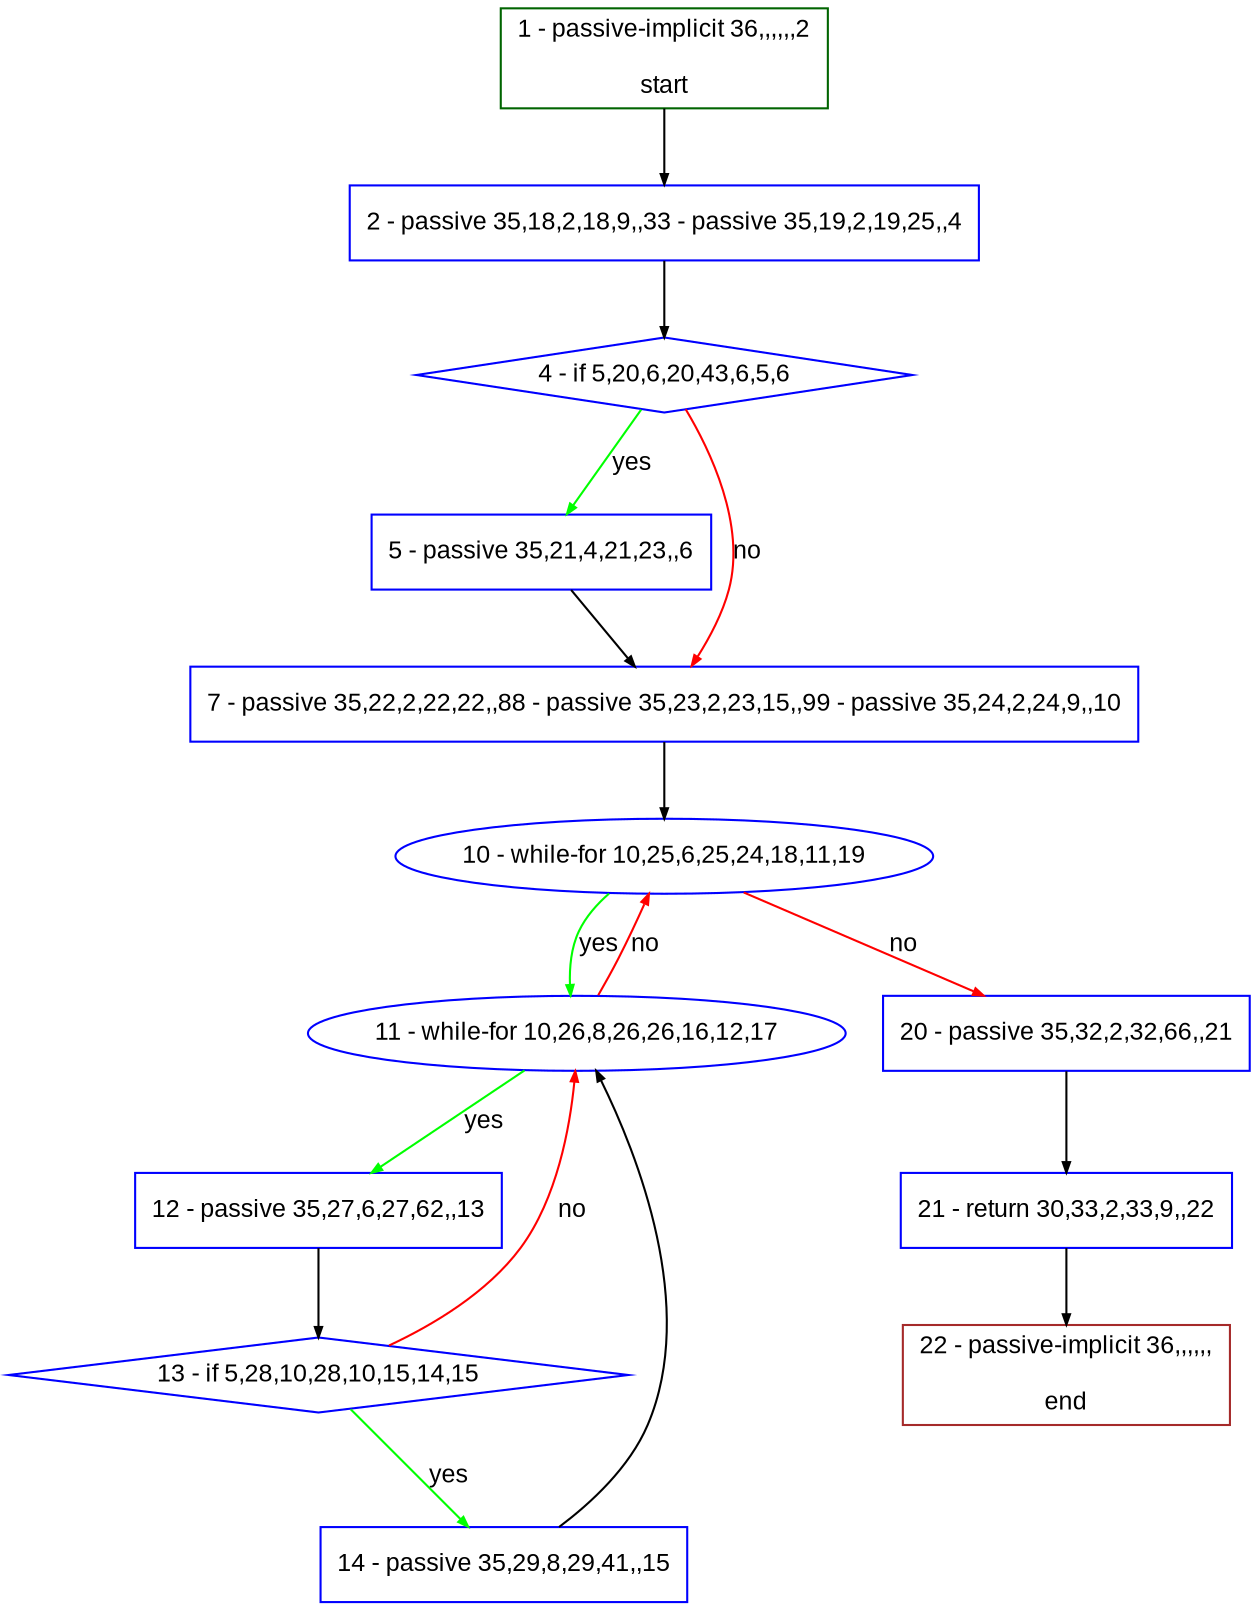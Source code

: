digraph "" {
  graph [pack="true", label="", fontsize="12", packmode="clust", fontname="Arial", fillcolor="#FFFFCC", bgcolor="white", style="rounded,filled", compound="true"];
  node [node_initialized="no", label="", color="grey", fontsize="12", fillcolor="white", fontname="Arial", style="filled", shape="rectangle", compound="true", fixedsize="false"];
  edge [fontcolor="black", arrowhead="normal", arrowtail="none", arrowsize="0.5", ltail="", label="", color="black", fontsize="12", lhead="", fontname="Arial", dir="forward", compound="true"];
  __N1 [label="2 - passive 35,18,2,18,9,,33 - passive 35,19,2,19,25,,4", color="#0000ff", fillcolor="#ffffff", style="filled", shape="box"];
  __N2 [label="1 - passive-implicit 36,,,,,,2\n\nstart", color="#006400", fillcolor="#ffffff", style="filled", shape="box"];
  __N3 [label="4 - if 5,20,6,20,43,6,5,6", color="#0000ff", fillcolor="#ffffff", style="filled", shape="diamond"];
  __N4 [label="5 - passive 35,21,4,21,23,,6", color="#0000ff", fillcolor="#ffffff", style="filled", shape="box"];
  __N5 [label="7 - passive 35,22,2,22,22,,88 - passive 35,23,2,23,15,,99 - passive 35,24,2,24,9,,10", color="#0000ff", fillcolor="#ffffff", style="filled", shape="box"];
  __N6 [label="10 - while-for 10,25,6,25,24,18,11,19", color="#0000ff", fillcolor="#ffffff", style="filled", shape="oval"];
  __N7 [label="11 - while-for 10,26,8,26,26,16,12,17", color="#0000ff", fillcolor="#ffffff", style="filled", shape="oval"];
  __N8 [label="20 - passive 35,32,2,32,66,,21", color="#0000ff", fillcolor="#ffffff", style="filled", shape="box"];
  __N9 [label="12 - passive 35,27,6,27,62,,13", color="#0000ff", fillcolor="#ffffff", style="filled", shape="box"];
  __N10 [label="13 - if 5,28,10,28,10,15,14,15", color="#0000ff", fillcolor="#ffffff", style="filled", shape="diamond"];
  __N11 [label="14 - passive 35,29,8,29,41,,15", color="#0000ff", fillcolor="#ffffff", style="filled", shape="box"];
  __N12 [label="21 - return 30,33,2,33,9,,22", color="#0000ff", fillcolor="#ffffff", style="filled", shape="box"];
  __N13 [label="22 - passive-implicit 36,,,,,,\n\nend", color="#a52a2a", fillcolor="#ffffff", style="filled", shape="box"];
  __N2 -> __N1 [arrowhead="normal", arrowtail="none", color="#000000", label="", dir="forward"];
  __N1 -> __N3 [arrowhead="normal", arrowtail="none", color="#000000", label="", dir="forward"];
  __N3 -> __N4 [arrowhead="normal", arrowtail="none", color="#00ff00", label="yes", dir="forward"];
  __N3 -> __N5 [arrowhead="normal", arrowtail="none", color="#ff0000", label="no", dir="forward"];
  __N4 -> __N5 [arrowhead="normal", arrowtail="none", color="#000000", label="", dir="forward"];
  __N5 -> __N6 [arrowhead="normal", arrowtail="none", color="#000000", label="", dir="forward"];
  __N6 -> __N7 [arrowhead="normal", arrowtail="none", color="#00ff00", label="yes", dir="forward"];
  __N7 -> __N6 [arrowhead="normal", arrowtail="none", color="#ff0000", label="no", dir="forward"];
  __N6 -> __N8 [arrowhead="normal", arrowtail="none", color="#ff0000", label="no", dir="forward"];
  __N7 -> __N9 [arrowhead="normal", arrowtail="none", color="#00ff00", label="yes", dir="forward"];
  __N9 -> __N10 [arrowhead="normal", arrowtail="none", color="#000000", label="", dir="forward"];
  __N10 -> __N7 [arrowhead="normal", arrowtail="none", color="#ff0000", label="no", dir="forward"];
  __N10 -> __N11 [arrowhead="normal", arrowtail="none", color="#00ff00", label="yes", dir="forward"];
  __N11 -> __N7 [arrowhead="normal", arrowtail="none", color="#000000", label="", dir="forward"];
  __N8 -> __N12 [arrowhead="normal", arrowtail="none", color="#000000", label="", dir="forward"];
  __N12 -> __N13 [arrowhead="normal", arrowtail="none", color="#000000", label="", dir="forward"];
}
